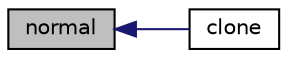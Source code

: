 digraph "normal"
{
  bgcolor="transparent";
  edge [fontname="Helvetica",fontsize="10",labelfontname="Helvetica",labelfontsize="10"];
  node [fontname="Helvetica",fontsize="10",shape=record];
  rankdir="LR";
  Node46 [label="normal",height=0.2,width=0.4,color="black", fillcolor="grey75", style="filled", fontcolor="black"];
  Node46 -> Node47 [dir="back",color="midnightblue",fontsize="10",style="solid",fontname="Helvetica"];
  Node47 [label="clone",height=0.2,width=0.4,color="black",URL="$a24785.html#a21164a3ff1c6fcc4219312d16afa9c90",tooltip="Construct and return a clone. "];
}
